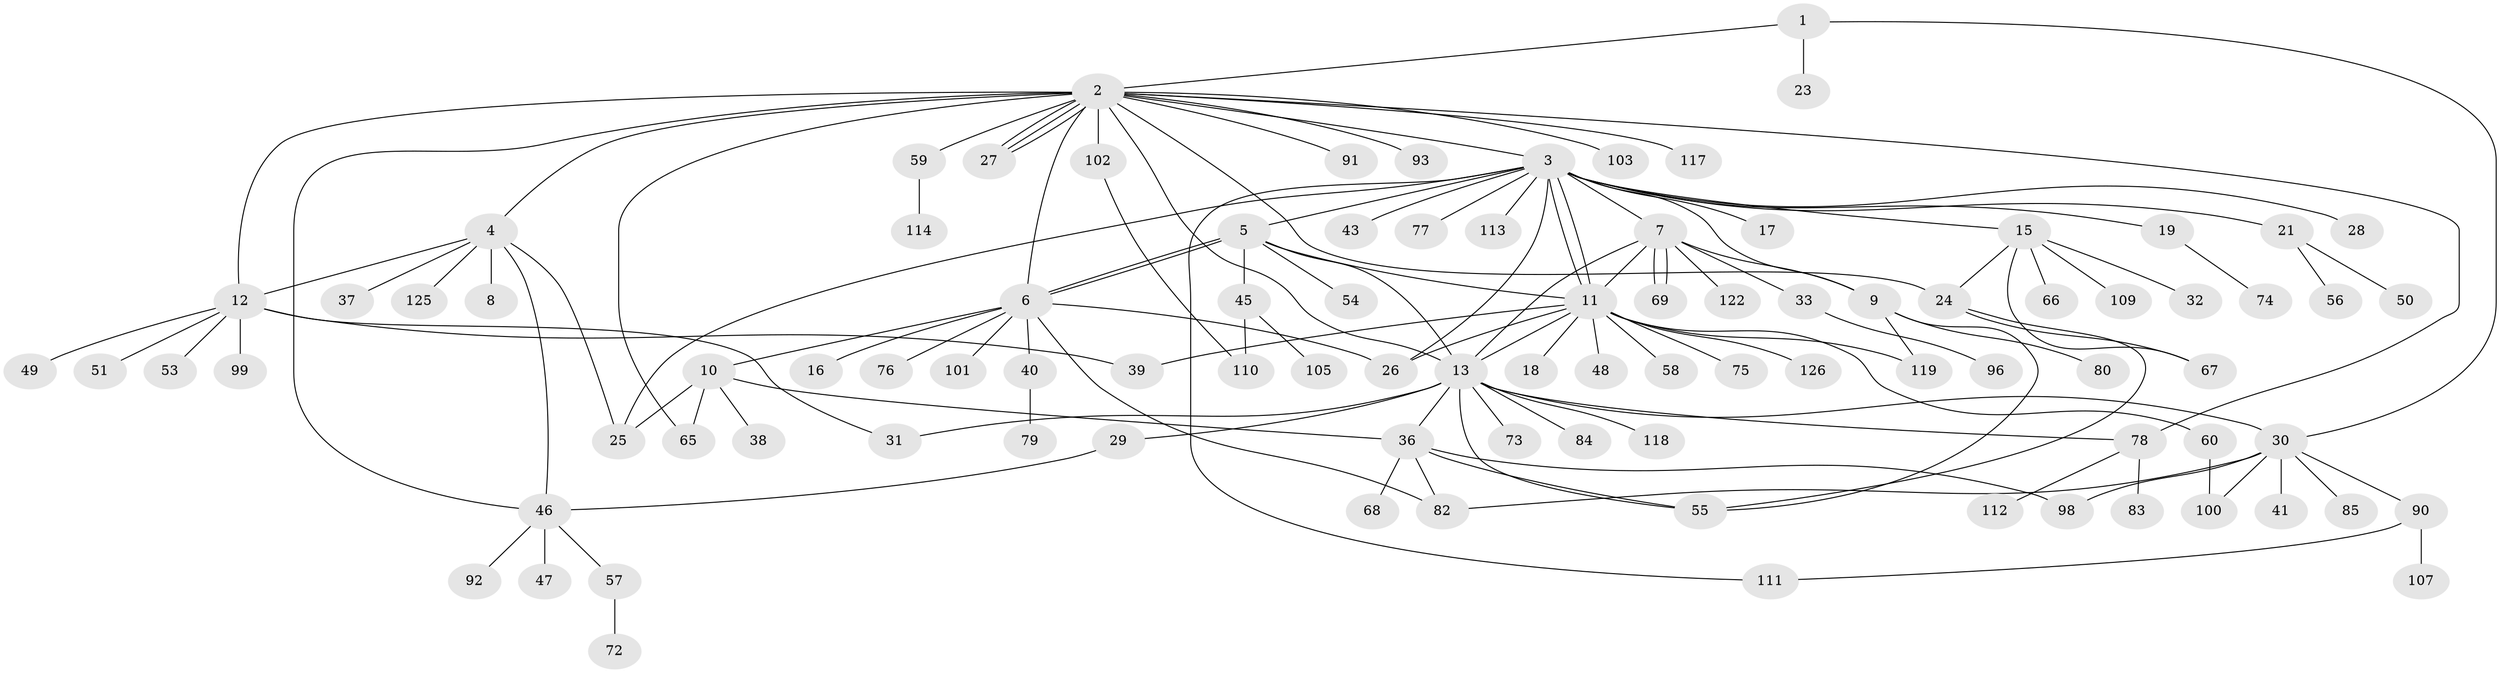 // Generated by graph-tools (version 1.1) at 2025/51/02/27/25 19:51:58]
// undirected, 95 vertices, 131 edges
graph export_dot {
graph [start="1"]
  node [color=gray90,style=filled];
  1 [super="+97"];
  2 [super="+62"];
  3 [super="+63"];
  4 [super="+20"];
  5;
  6 [super="+71"];
  7 [super="+86"];
  8;
  9 [super="+44"];
  10 [super="+127"];
  11 [super="+14"];
  12 [super="+22"];
  13 [super="+88"];
  15 [super="+104"];
  16;
  17;
  18 [super="+94"];
  19 [super="+35"];
  21 [super="+34"];
  23 [super="+106"];
  24 [super="+95"];
  25 [super="+52"];
  26;
  27 [super="+108"];
  28;
  29 [super="+89"];
  30 [super="+42"];
  31;
  32;
  33;
  36 [super="+81"];
  37;
  38;
  39;
  40;
  41;
  43;
  45;
  46 [super="+115"];
  47;
  48;
  49;
  50;
  51;
  53;
  54;
  55 [super="+123"];
  56 [super="+64"];
  57;
  58;
  59;
  60 [super="+61"];
  65 [super="+70"];
  66;
  67;
  68;
  69 [super="+87"];
  72;
  73;
  74;
  75;
  76;
  77;
  78;
  79;
  80;
  82;
  83;
  84;
  85;
  90;
  91;
  92;
  93;
  96 [super="+116"];
  98 [super="+124"];
  99;
  100;
  101;
  102;
  103;
  105;
  107;
  109;
  110 [super="+121"];
  111;
  112;
  113;
  114;
  117 [super="+120"];
  118;
  119;
  122;
  125;
  126;
  1 -- 2;
  1 -- 23;
  1 -- 30;
  2 -- 3;
  2 -- 4;
  2 -- 6;
  2 -- 13;
  2 -- 24;
  2 -- 27;
  2 -- 27;
  2 -- 27;
  2 -- 46;
  2 -- 59;
  2 -- 65;
  2 -- 78;
  2 -- 91;
  2 -- 93;
  2 -- 102;
  2 -- 103;
  2 -- 117;
  2 -- 12;
  3 -- 5;
  3 -- 7;
  3 -- 9;
  3 -- 11;
  3 -- 11;
  3 -- 15;
  3 -- 17;
  3 -- 19;
  3 -- 21;
  3 -- 26;
  3 -- 28;
  3 -- 43;
  3 -- 77;
  3 -- 111;
  3 -- 113;
  3 -- 25;
  4 -- 8;
  4 -- 12;
  4 -- 37;
  4 -- 125;
  4 -- 46;
  4 -- 25;
  5 -- 6;
  5 -- 6;
  5 -- 11;
  5 -- 13;
  5 -- 45;
  5 -- 54;
  6 -- 10;
  6 -- 16;
  6 -- 26;
  6 -- 40;
  6 -- 76;
  6 -- 82;
  6 -- 101;
  7 -- 11;
  7 -- 13;
  7 -- 33 [weight=2];
  7 -- 69;
  7 -- 69;
  7 -- 122;
  7 -- 9;
  9 -- 80;
  9 -- 119;
  9 -- 55;
  10 -- 25;
  10 -- 38;
  10 -- 36;
  10 -- 65;
  11 -- 13;
  11 -- 18;
  11 -- 26;
  11 -- 39;
  11 -- 48;
  11 -- 58;
  11 -- 60;
  11 -- 75;
  11 -- 119;
  11 -- 126;
  12 -- 31;
  12 -- 49;
  12 -- 51;
  12 -- 53;
  12 -- 99;
  12 -- 39;
  13 -- 29;
  13 -- 30;
  13 -- 31;
  13 -- 36;
  13 -- 55;
  13 -- 73;
  13 -- 78;
  13 -- 84;
  13 -- 118;
  15 -- 32;
  15 -- 66;
  15 -- 67;
  15 -- 109;
  15 -- 24;
  19 -- 74;
  21 -- 50;
  21 -- 56;
  24 -- 55;
  24 -- 67;
  29 -- 46;
  30 -- 41;
  30 -- 82;
  30 -- 85;
  30 -- 90;
  30 -- 98;
  30 -- 100;
  33 -- 96;
  36 -- 55;
  36 -- 68;
  36 -- 82;
  36 -- 98;
  40 -- 79;
  45 -- 105;
  45 -- 110;
  46 -- 47;
  46 -- 57;
  46 -- 92;
  57 -- 72;
  59 -- 114;
  60 -- 100;
  78 -- 83;
  78 -- 112;
  90 -- 107;
  90 -- 111;
  102 -- 110;
}
